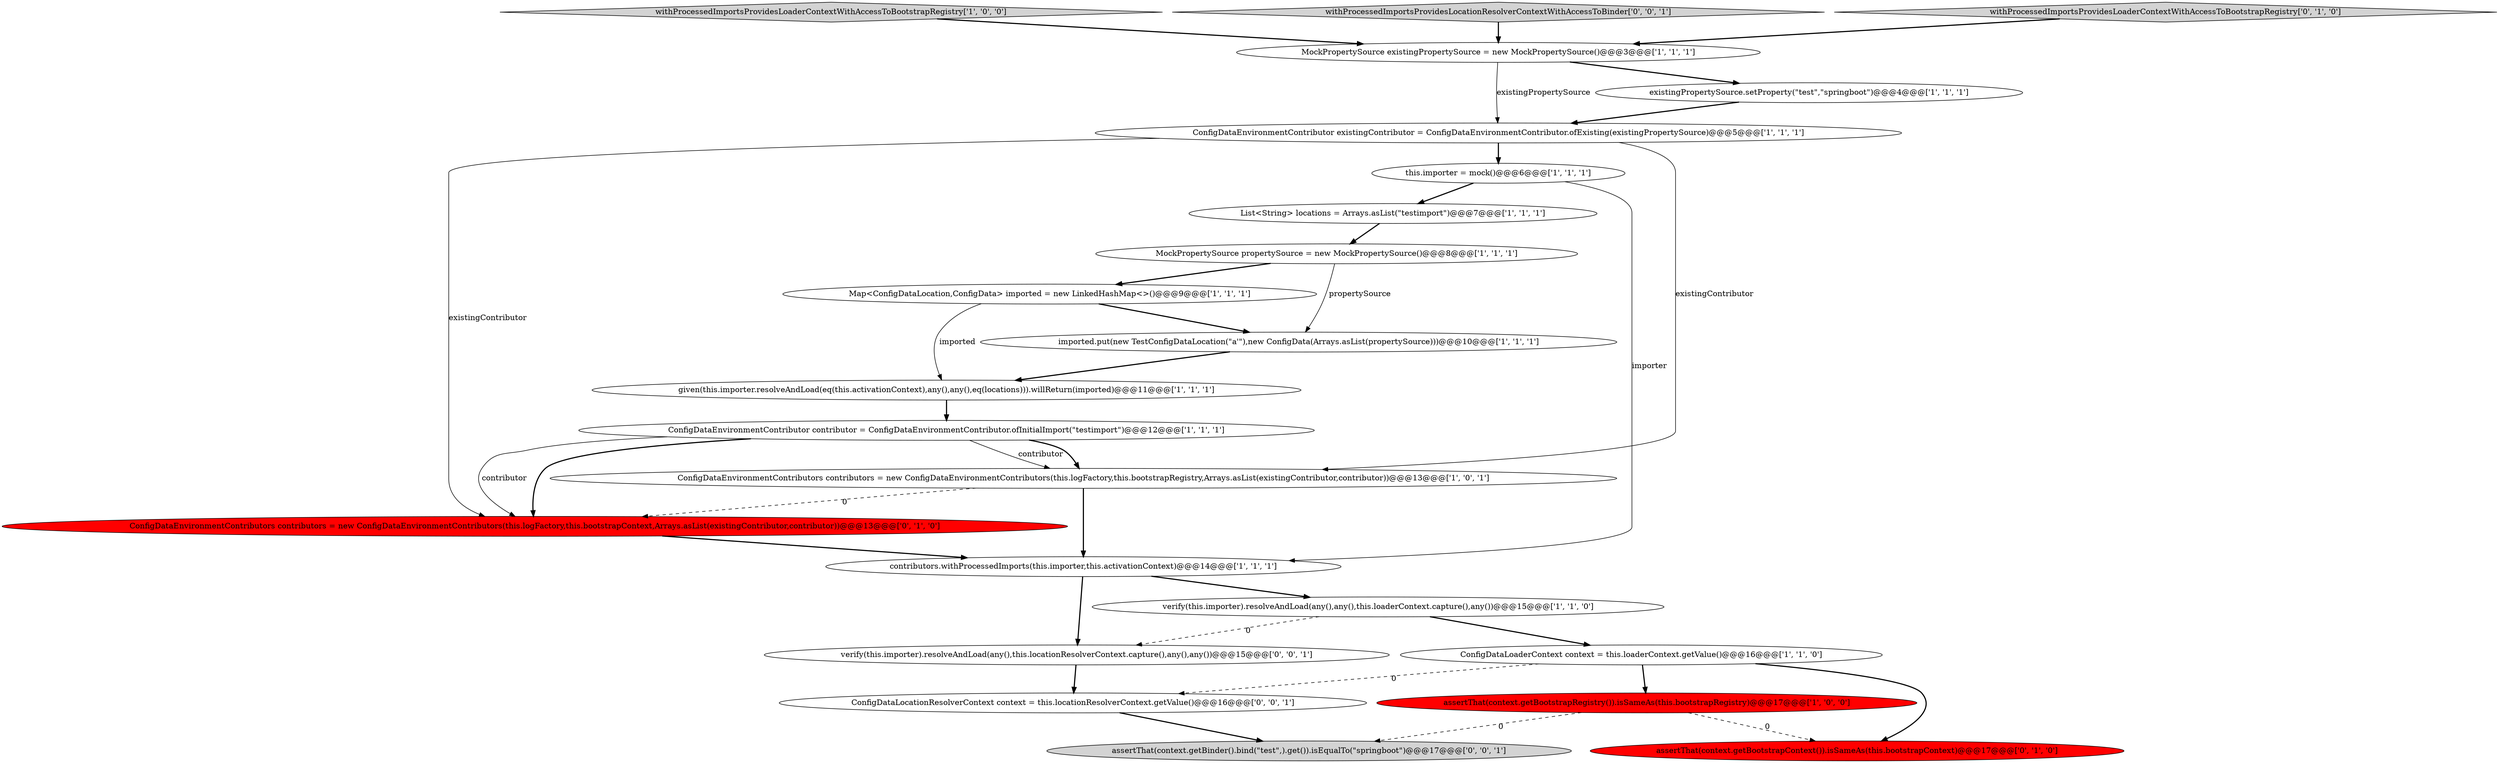 digraph {
10 [style = filled, label = "ConfigDataEnvironmentContributor existingContributor = ConfigDataEnvironmentContributor.ofExisting(existingPropertySource)@@@5@@@['1', '1', '1']", fillcolor = white, shape = ellipse image = "AAA0AAABBB1BBB"];
18 [style = filled, label = "ConfigDataEnvironmentContributors contributors = new ConfigDataEnvironmentContributors(this.logFactory,this.bootstrapContext,Arrays.asList(existingContributor,contributor))@@@13@@@['0', '1', '0']", fillcolor = red, shape = ellipse image = "AAA1AAABBB2BBB"];
5 [style = filled, label = "this.importer = mock()@@@6@@@['1', '1', '1']", fillcolor = white, shape = ellipse image = "AAA0AAABBB1BBB"];
3 [style = filled, label = "MockPropertySource existingPropertySource = new MockPropertySource()@@@3@@@['1', '1', '1']", fillcolor = white, shape = ellipse image = "AAA0AAABBB1BBB"];
4 [style = filled, label = "Map<ConfigDataLocation,ConfigData> imported = new LinkedHashMap<>()@@@9@@@['1', '1', '1']", fillcolor = white, shape = ellipse image = "AAA0AAABBB1BBB"];
12 [style = filled, label = "assertThat(context.getBootstrapRegistry()).isSameAs(this.bootstrapRegistry)@@@17@@@['1', '0', '0']", fillcolor = red, shape = ellipse image = "AAA1AAABBB1BBB"];
22 [style = filled, label = "verify(this.importer).resolveAndLoad(any(),this.locationResolverContext.capture(),any(),any())@@@15@@@['0', '0', '1']", fillcolor = white, shape = ellipse image = "AAA0AAABBB3BBB"];
15 [style = filled, label = "withProcessedImportsProvidesLoaderContextWithAccessToBootstrapRegistry['1', '0', '0']", fillcolor = lightgray, shape = diamond image = "AAA0AAABBB1BBB"];
9 [style = filled, label = "MockPropertySource propertySource = new MockPropertySource()@@@8@@@['1', '1', '1']", fillcolor = white, shape = ellipse image = "AAA0AAABBB1BBB"];
6 [style = filled, label = "ConfigDataLoaderContext context = this.loaderContext.getValue()@@@16@@@['1', '1', '0']", fillcolor = white, shape = ellipse image = "AAA0AAABBB1BBB"];
21 [style = filled, label = "withProcessedImportsProvidesLocationResolverContextWithAccessToBinder['0', '0', '1']", fillcolor = lightgray, shape = diamond image = "AAA0AAABBB3BBB"];
8 [style = filled, label = "ConfigDataEnvironmentContributors contributors = new ConfigDataEnvironmentContributors(this.logFactory,this.bootstrapRegistry,Arrays.asList(existingContributor,contributor))@@@13@@@['1', '0', '1']", fillcolor = white, shape = ellipse image = "AAA0AAABBB1BBB"];
13 [style = filled, label = "List<String> locations = Arrays.asList(\"testimport\")@@@7@@@['1', '1', '1']", fillcolor = white, shape = ellipse image = "AAA0AAABBB1BBB"];
1 [style = filled, label = "given(this.importer.resolveAndLoad(eq(this.activationContext),any(),any(),eq(locations))).willReturn(imported)@@@11@@@['1', '1', '1']", fillcolor = white, shape = ellipse image = "AAA0AAABBB1BBB"];
16 [style = filled, label = "withProcessedImportsProvidesLoaderContextWithAccessToBootstrapRegistry['0', '1', '0']", fillcolor = lightgray, shape = diamond image = "AAA0AAABBB2BBB"];
0 [style = filled, label = "imported.put(new TestConfigDataLocation(\"a'\"),new ConfigData(Arrays.asList(propertySource)))@@@10@@@['1', '1', '1']", fillcolor = white, shape = ellipse image = "AAA0AAABBB1BBB"];
11 [style = filled, label = "ConfigDataEnvironmentContributor contributor = ConfigDataEnvironmentContributor.ofInitialImport(\"testimport\")@@@12@@@['1', '1', '1']", fillcolor = white, shape = ellipse image = "AAA0AAABBB1BBB"];
14 [style = filled, label = "verify(this.importer).resolveAndLoad(any(),any(),this.loaderContext.capture(),any())@@@15@@@['1', '1', '0']", fillcolor = white, shape = ellipse image = "AAA0AAABBB1BBB"];
2 [style = filled, label = "contributors.withProcessedImports(this.importer,this.activationContext)@@@14@@@['1', '1', '1']", fillcolor = white, shape = ellipse image = "AAA0AAABBB1BBB"];
17 [style = filled, label = "assertThat(context.getBootstrapContext()).isSameAs(this.bootstrapContext)@@@17@@@['0', '1', '0']", fillcolor = red, shape = ellipse image = "AAA1AAABBB2BBB"];
20 [style = filled, label = "assertThat(context.getBinder().bind(\"test\",).get()).isEqualTo(\"springboot\")@@@17@@@['0', '0', '1']", fillcolor = lightgray, shape = ellipse image = "AAA0AAABBB3BBB"];
19 [style = filled, label = "ConfigDataLocationResolverContext context = this.locationResolverContext.getValue()@@@16@@@['0', '0', '1']", fillcolor = white, shape = ellipse image = "AAA0AAABBB3BBB"];
7 [style = filled, label = "existingPropertySource.setProperty(\"test\",\"springboot\")@@@4@@@['1', '1', '1']", fillcolor = white, shape = ellipse image = "AAA0AAABBB1BBB"];
6->17 [style = bold, label=""];
16->3 [style = bold, label=""];
9->0 [style = solid, label="propertySource"];
12->20 [style = dashed, label="0"];
3->10 [style = solid, label="existingPropertySource"];
22->19 [style = bold, label=""];
7->10 [style = bold, label=""];
19->20 [style = bold, label=""];
9->4 [style = bold, label=""];
11->8 [style = solid, label="contributor"];
12->17 [style = dashed, label="0"];
14->22 [style = dashed, label="0"];
11->18 [style = solid, label="contributor"];
18->2 [style = bold, label=""];
15->3 [style = bold, label=""];
11->18 [style = bold, label=""];
10->8 [style = solid, label="existingContributor"];
1->11 [style = bold, label=""];
4->0 [style = bold, label=""];
10->18 [style = solid, label="existingContributor"];
10->5 [style = bold, label=""];
8->2 [style = bold, label=""];
3->7 [style = bold, label=""];
0->1 [style = bold, label=""];
5->13 [style = bold, label=""];
2->14 [style = bold, label=""];
6->19 [style = dashed, label="0"];
11->8 [style = bold, label=""];
8->18 [style = dashed, label="0"];
5->2 [style = solid, label="importer"];
13->9 [style = bold, label=""];
2->22 [style = bold, label=""];
4->1 [style = solid, label="imported"];
14->6 [style = bold, label=""];
21->3 [style = bold, label=""];
6->12 [style = bold, label=""];
}
